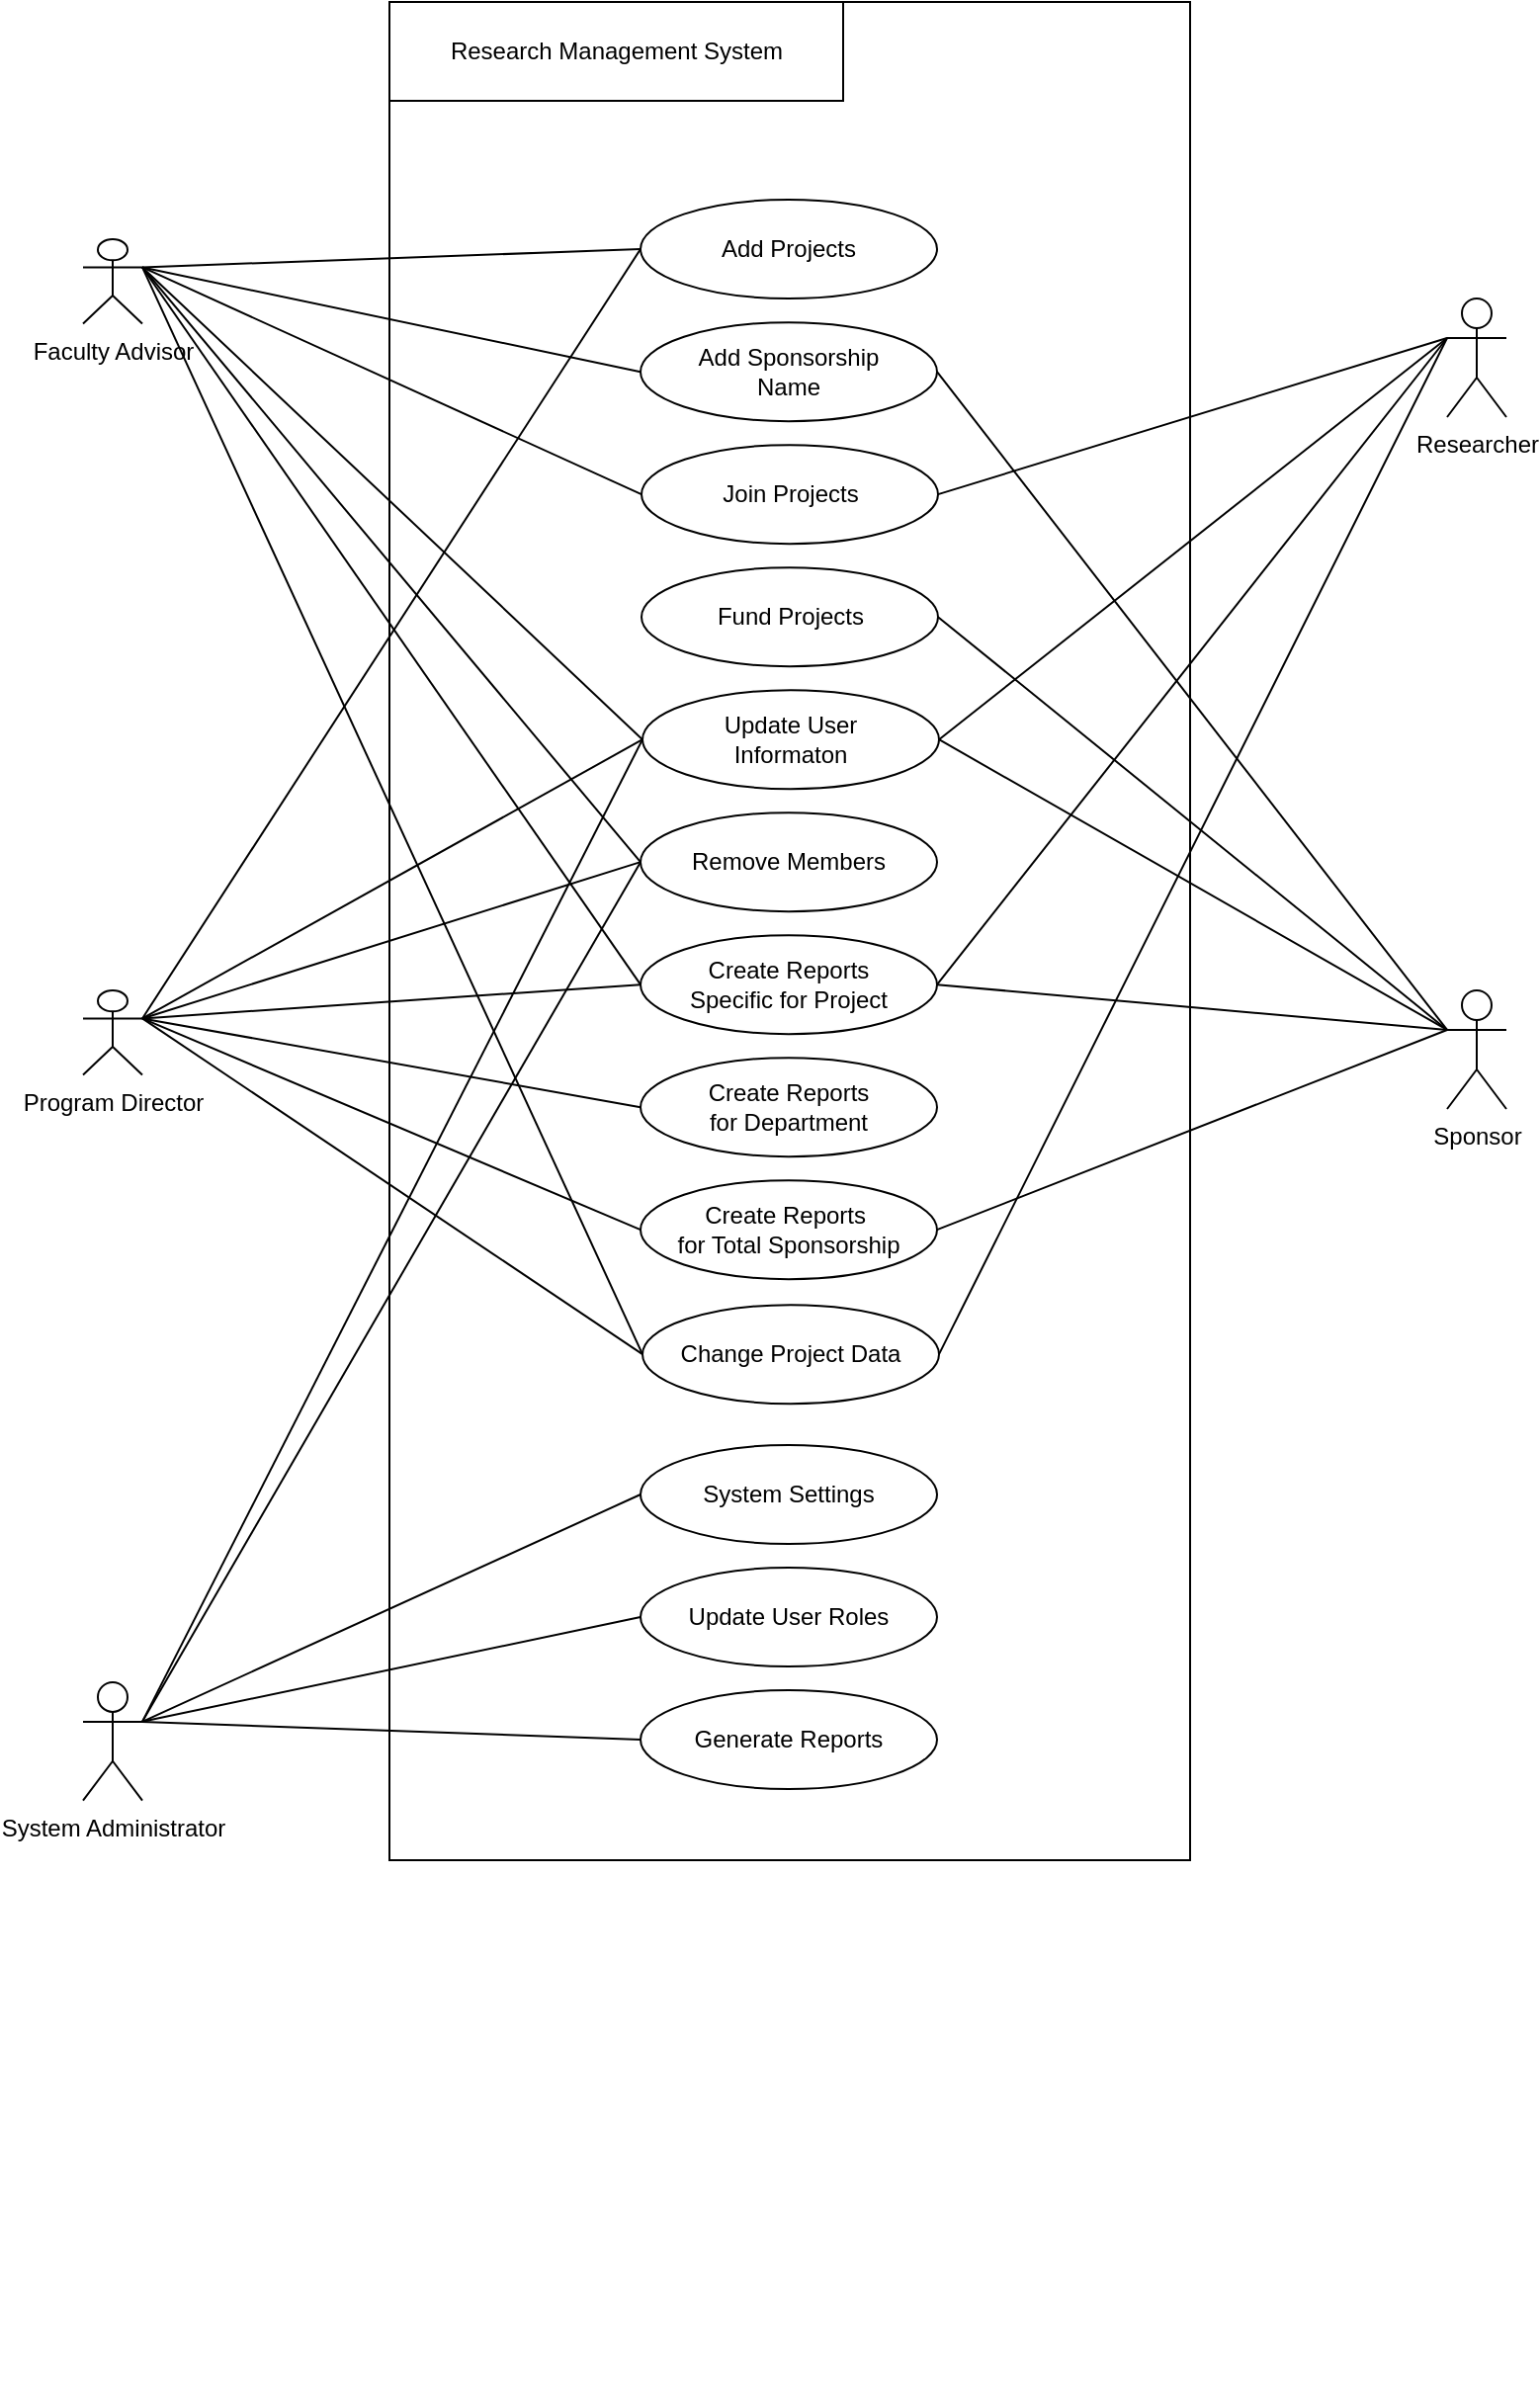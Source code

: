 <mxfile version="24.7.8">
  <diagram name="Page-1" id="pCsZuaA5z1JTF7aSOXdf">
    <mxGraphModel dx="2314" dy="1196" grid="1" gridSize="10" guides="1" tooltips="1" connect="1" arrows="1" fold="1" page="1" pageScale="1" pageWidth="850" pageHeight="1100" math="0" shadow="0">
      <root>
        <mxCell id="0" />
        <mxCell id="1" parent="0" />
        <mxCell id="Pm5u3H1z8by2jEkY2p9G-5" value="" style="group" parent="1" vertex="1" connectable="0">
          <mxGeometry x="275" width="405" height="1100" as="geometry" />
        </mxCell>
        <mxCell id="Pm5u3H1z8by2jEkY2p9G-2" value="" style="rounded=0;whiteSpace=wrap;html=1;" parent="Pm5u3H1z8by2jEkY2p9G-5" vertex="1">
          <mxGeometry width="405" height="940" as="geometry" />
        </mxCell>
        <mxCell id="Pm5u3H1z8by2jEkY2p9G-4" value="Research Management System" style="rounded=0;whiteSpace=wrap;html=1;" parent="Pm5u3H1z8by2jEkY2p9G-5" vertex="1">
          <mxGeometry width="229.5" height="50" as="geometry" />
        </mxCell>
        <mxCell id="2xes0_FK-Emr16ivV42R-11" style="edgeStyle=orthogonalEdgeStyle;rounded=0;orthogonalLoop=1;jettySize=auto;html=1;exitX=0.5;exitY=1;exitDx=0;exitDy=0;" parent="Pm5u3H1z8by2jEkY2p9G-5" edge="1">
          <mxGeometry relative="1" as="geometry">
            <mxPoint x="201.25" y="738.699" as="sourcePoint" />
            <mxPoint x="201.25" y="738.699" as="targetPoint" />
          </mxGeometry>
        </mxCell>
        <mxCell id="2xes0_FK-Emr16ivV42R-17" value="Add Projects" style="ellipse;whiteSpace=wrap;html=1;" parent="Pm5u3H1z8by2jEkY2p9G-5" vertex="1">
          <mxGeometry x="127" y="99.999" width="150" height="50" as="geometry" />
        </mxCell>
        <mxCell id="2xes0_FK-Emr16ivV42R-21" value="Add Sponsorship&lt;div&gt;Name&lt;/div&gt;" style="ellipse;whiteSpace=wrap;html=1;" parent="Pm5u3H1z8by2jEkY2p9G-5" vertex="1">
          <mxGeometry x="127.0" y="162.08" width="150" height="50" as="geometry" />
        </mxCell>
        <mxCell id="2xes0_FK-Emr16ivV42R-22" value="Join Projects" style="ellipse;whiteSpace=wrap;html=1;" parent="Pm5u3H1z8by2jEkY2p9G-5" vertex="1">
          <mxGeometry x="127.5" y="224.08" width="150" height="50" as="geometry" />
        </mxCell>
        <mxCell id="2xes0_FK-Emr16ivV42R-23" value="Fund Projects" style="ellipse;whiteSpace=wrap;html=1;" parent="Pm5u3H1z8by2jEkY2p9G-5" vertex="1">
          <mxGeometry x="127.5" y="286.08" width="150" height="50" as="geometry" />
        </mxCell>
        <mxCell id="2xes0_FK-Emr16ivV42R-24" value="Update User&lt;div&gt;Informaton&lt;/div&gt;" style="ellipse;whiteSpace=wrap;html=1;" parent="Pm5u3H1z8by2jEkY2p9G-5" vertex="1">
          <mxGeometry x="128" y="348.08" width="150" height="50" as="geometry" />
        </mxCell>
        <mxCell id="2xes0_FK-Emr16ivV42R-25" value="Remove Members" style="ellipse;whiteSpace=wrap;html=1;" parent="Pm5u3H1z8by2jEkY2p9G-5" vertex="1">
          <mxGeometry x="127" y="410.08" width="150" height="50" as="geometry" />
        </mxCell>
        <mxCell id="2xes0_FK-Emr16ivV42R-26" value="Create Reports&lt;div&gt;Specific for Project&lt;/div&gt;" style="ellipse;whiteSpace=wrap;html=1;" parent="Pm5u3H1z8by2jEkY2p9G-5" vertex="1">
          <mxGeometry x="127" y="472.08" width="150" height="50" as="geometry" />
        </mxCell>
        <mxCell id="2xes0_FK-Emr16ivV42R-27" value="Create Reports&lt;div&gt;for Department&lt;/div&gt;" style="ellipse;whiteSpace=wrap;html=1;" parent="Pm5u3H1z8by2jEkY2p9G-5" vertex="1">
          <mxGeometry x="127.0" y="534.08" width="150" height="50" as="geometry" />
        </mxCell>
        <mxCell id="2xes0_FK-Emr16ivV42R-28" value="Create Reports&amp;nbsp;&lt;div&gt;for Total Sponsorship&lt;/div&gt;" style="ellipse;whiteSpace=wrap;html=1;" parent="Pm5u3H1z8by2jEkY2p9G-5" vertex="1">
          <mxGeometry x="127.0" y="596.08" width="150" height="50" as="geometry" />
        </mxCell>
        <mxCell id="2xes0_FK-Emr16ivV42R-30" style="edgeStyle=orthogonalEdgeStyle;rounded=0;orthogonalLoop=1;jettySize=auto;html=1;exitX=0.5;exitY=1;exitDx=0;exitDy=0;" parent="Pm5u3H1z8by2jEkY2p9G-5" edge="1">
          <mxGeometry relative="1" as="geometry">
            <mxPoint x="201.25" y="873.619" as="sourcePoint" />
            <mxPoint x="201.25" y="873.619" as="targetPoint" />
          </mxGeometry>
        </mxCell>
        <mxCell id="2xes0_FK-Emr16ivV42R-31" value="Change Project Data" style="ellipse;whiteSpace=wrap;html=1;" parent="Pm5u3H1z8by2jEkY2p9G-5" vertex="1">
          <mxGeometry x="128" y="659.08" width="150" height="50" as="geometry" />
        </mxCell>
        <mxCell id="2xes0_FK-Emr16ivV42R-34" value="System Settings" style="ellipse;whiteSpace=wrap;html=1;" parent="Pm5u3H1z8by2jEkY2p9G-5" vertex="1">
          <mxGeometry x="127" y="730" width="150" height="50" as="geometry" />
        </mxCell>
        <mxCell id="2xes0_FK-Emr16ivV42R-35" style="edgeStyle=orthogonalEdgeStyle;rounded=0;orthogonalLoop=1;jettySize=auto;html=1;exitX=0.5;exitY=1;exitDx=0;exitDy=0;" parent="Pm5u3H1z8by2jEkY2p9G-5" edge="1">
          <mxGeometry relative="1" as="geometry">
            <mxPoint x="200.25" y="813.619" as="sourcePoint" />
            <mxPoint x="200.25" y="813.619" as="targetPoint" />
          </mxGeometry>
        </mxCell>
        <mxCell id="2xes0_FK-Emr16ivV42R-36" style="edgeStyle=orthogonalEdgeStyle;rounded=0;orthogonalLoop=1;jettySize=auto;html=1;exitX=0.5;exitY=1;exitDx=0;exitDy=0;" parent="Pm5u3H1z8by2jEkY2p9G-5" edge="1">
          <mxGeometry relative="1" as="geometry">
            <mxPoint x="196.75" y="1197.619" as="sourcePoint" />
            <mxPoint x="196.75" y="1197.619" as="targetPoint" />
          </mxGeometry>
        </mxCell>
        <mxCell id="2xes0_FK-Emr16ivV42R-37" value="Update User Roles" style="ellipse;whiteSpace=wrap;html=1;" parent="Pm5u3H1z8by2jEkY2p9G-5" vertex="1">
          <mxGeometry x="127" y="792" width="150" height="50" as="geometry" />
        </mxCell>
        <mxCell id="2xes0_FK-Emr16ivV42R-38" value="Generate Reports" style="ellipse;whiteSpace=wrap;html=1;" parent="Pm5u3H1z8by2jEkY2p9G-5" vertex="1">
          <mxGeometry x="127" y="854" width="150" height="50" as="geometry" />
        </mxCell>
        <mxCell id="Pm5u3H1z8by2jEkY2p9G-1" value="Researcher" style="shape=umlActor;verticalLabelPosition=bottom;verticalAlign=top;html=1;outlineConnect=0;" parent="1" vertex="1">
          <mxGeometry x="810" y="150" width="30" height="60" as="geometry" />
        </mxCell>
        <mxCell id="2xes0_FK-Emr16ivV42R-2" value="Faculty Advisor&lt;br&gt;&lt;div&gt;&lt;br&gt;&lt;/div&gt;" style="shape=umlActor;verticalLabelPosition=bottom;verticalAlign=top;html=1;outlineConnect=0;" parent="1" vertex="1">
          <mxGeometry x="120" y="120.004" width="30" height="42.712" as="geometry" />
        </mxCell>
        <mxCell id="2xes0_FK-Emr16ivV42R-5" value="System Administrator" style="shape=umlActor;verticalLabelPosition=bottom;verticalAlign=top;html=1;outlineConnect=0;" parent="1" vertex="1">
          <mxGeometry x="120" y="850" width="30" height="59.83" as="geometry" />
        </mxCell>
        <mxCell id="XsYN3WBrvLkg4Awm20ru-3" value="&lt;div&gt;Program Director&lt;/div&gt;" style="shape=umlActor;verticalLabelPosition=bottom;verticalAlign=top;html=1;outlineConnect=0;" vertex="1" parent="1">
          <mxGeometry x="120" y="500.004" width="30" height="42.712" as="geometry" />
        </mxCell>
        <mxCell id="XsYN3WBrvLkg4Awm20ru-4" value="" style="endArrow=none;html=1;rounded=0;exitX=1;exitY=0.333;exitDx=0;exitDy=0;exitPerimeter=0;entryX=0;entryY=0.5;entryDx=0;entryDy=0;" edge="1" parent="1" source="2xes0_FK-Emr16ivV42R-2" target="2xes0_FK-Emr16ivV42R-17">
          <mxGeometry width="50" height="50" relative="1" as="geometry">
            <mxPoint x="190" y="140" as="sourcePoint" />
            <mxPoint x="240" y="90" as="targetPoint" />
          </mxGeometry>
        </mxCell>
        <mxCell id="XsYN3WBrvLkg4Awm20ru-5" value="" style="endArrow=none;html=1;rounded=0;exitX=1;exitY=0.333;exitDx=0;exitDy=0;exitPerimeter=0;entryX=0;entryY=0.5;entryDx=0;entryDy=0;" edge="1" parent="1" source="2xes0_FK-Emr16ivV42R-2" target="2xes0_FK-Emr16ivV42R-21">
          <mxGeometry width="50" height="50" relative="1" as="geometry">
            <mxPoint x="160" y="144" as="sourcePoint" />
            <mxPoint x="412" y="135" as="targetPoint" />
          </mxGeometry>
        </mxCell>
        <mxCell id="XsYN3WBrvLkg4Awm20ru-6" value="Sponsor" style="shape=umlActor;verticalLabelPosition=bottom;verticalAlign=top;html=1;outlineConnect=0;" vertex="1" parent="1">
          <mxGeometry x="810" y="500" width="30" height="60" as="geometry" />
        </mxCell>
        <mxCell id="XsYN3WBrvLkg4Awm20ru-7" value="" style="endArrow=none;html=1;rounded=0;exitX=1;exitY=0.333;exitDx=0;exitDy=0;exitPerimeter=0;entryX=0;entryY=0.5;entryDx=0;entryDy=0;" edge="1" parent="1" source="2xes0_FK-Emr16ivV42R-2" target="2xes0_FK-Emr16ivV42R-22">
          <mxGeometry width="50" height="50" relative="1" as="geometry">
            <mxPoint x="160" y="144" as="sourcePoint" />
            <mxPoint x="412" y="197" as="targetPoint" />
          </mxGeometry>
        </mxCell>
        <mxCell id="XsYN3WBrvLkg4Awm20ru-8" value="" style="endArrow=none;html=1;rounded=0;exitX=0;exitY=0.333;exitDx=0;exitDy=0;exitPerimeter=0;entryX=1;entryY=0.5;entryDx=0;entryDy=0;" edge="1" parent="1" source="Pm5u3H1z8by2jEkY2p9G-1" target="2xes0_FK-Emr16ivV42R-22">
          <mxGeometry width="50" height="50" relative="1" as="geometry">
            <mxPoint x="160" y="144" as="sourcePoint" />
            <mxPoint x="413" y="259" as="targetPoint" />
          </mxGeometry>
        </mxCell>
        <mxCell id="XsYN3WBrvLkg4Awm20ru-9" value="" style="endArrow=none;html=1;rounded=0;exitX=0;exitY=0.333;exitDx=0;exitDy=0;exitPerimeter=0;entryX=1;entryY=0.5;entryDx=0;entryDy=0;" edge="1" parent="1" source="XsYN3WBrvLkg4Awm20ru-6" target="2xes0_FK-Emr16ivV42R-23">
          <mxGeometry width="50" height="50" relative="1" as="geometry">
            <mxPoint x="820" y="180" as="sourcePoint" />
            <mxPoint x="563" y="259" as="targetPoint" />
          </mxGeometry>
        </mxCell>
        <mxCell id="XsYN3WBrvLkg4Awm20ru-10" value="" style="endArrow=none;html=1;rounded=0;exitX=1;exitY=0.5;exitDx=0;exitDy=0;entryX=0;entryY=0.333;entryDx=0;entryDy=0;entryPerimeter=0;" edge="1" parent="1" source="2xes0_FK-Emr16ivV42R-24" target="Pm5u3H1z8by2jEkY2p9G-1">
          <mxGeometry width="50" height="50" relative="1" as="geometry">
            <mxPoint x="820" y="520" as="sourcePoint" />
            <mxPoint x="563" y="321" as="targetPoint" />
          </mxGeometry>
        </mxCell>
        <mxCell id="XsYN3WBrvLkg4Awm20ru-11" value="" style="endArrow=none;html=1;rounded=0;exitX=0;exitY=0.5;exitDx=0;exitDy=0;entryX=1;entryY=0.333;entryDx=0;entryDy=0;entryPerimeter=0;" edge="1" parent="1" source="2xes0_FK-Emr16ivV42R-24" target="2xes0_FK-Emr16ivV42R-2">
          <mxGeometry width="50" height="50" relative="1" as="geometry">
            <mxPoint x="563" y="383" as="sourcePoint" />
            <mxPoint x="820" y="180" as="targetPoint" />
          </mxGeometry>
        </mxCell>
        <mxCell id="XsYN3WBrvLkg4Awm20ru-12" value="" style="endArrow=none;html=1;rounded=0;exitX=0;exitY=0.5;exitDx=0;exitDy=0;entryX=1;entryY=0.333;entryDx=0;entryDy=0;entryPerimeter=0;" edge="1" parent="1" source="2xes0_FK-Emr16ivV42R-25" target="2xes0_FK-Emr16ivV42R-2">
          <mxGeometry width="50" height="50" relative="1" as="geometry">
            <mxPoint x="413" y="383" as="sourcePoint" />
            <mxPoint x="160" y="240" as="targetPoint" />
          </mxGeometry>
        </mxCell>
        <mxCell id="XsYN3WBrvLkg4Awm20ru-13" value="" style="endArrow=none;html=1;rounded=0;entryX=1;entryY=0.333;entryDx=0;entryDy=0;entryPerimeter=0;exitX=0;exitY=0.5;exitDx=0;exitDy=0;" edge="1" parent="1" source="2xes0_FK-Emr16ivV42R-26" target="XsYN3WBrvLkg4Awm20ru-3">
          <mxGeometry width="50" height="50" relative="1" as="geometry">
            <mxPoint x="235" y="456.189" as="sourcePoint" />
            <mxPoint x="120" y="320" as="targetPoint" />
          </mxGeometry>
        </mxCell>
        <mxCell id="XsYN3WBrvLkg4Awm20ru-14" value="" style="endArrow=none;html=1;rounded=0;exitX=0;exitY=0.5;exitDx=0;exitDy=0;entryX=1;entryY=0.333;entryDx=0;entryDy=0;entryPerimeter=0;" edge="1" parent="1" source="2xes0_FK-Emr16ivV42R-26" target="2xes0_FK-Emr16ivV42R-2">
          <mxGeometry width="50" height="50" relative="1" as="geometry">
            <mxPoint x="412" y="507" as="sourcePoint" />
            <mxPoint x="130" y="280" as="targetPoint" />
          </mxGeometry>
        </mxCell>
        <mxCell id="XsYN3WBrvLkg4Awm20ru-15" value="" style="endArrow=none;html=1;rounded=0;exitX=0;exitY=0.5;exitDx=0;exitDy=0;entryX=1;entryY=0.333;entryDx=0;entryDy=0;entryPerimeter=0;" edge="1" parent="1" source="2xes0_FK-Emr16ivV42R-27" target="XsYN3WBrvLkg4Awm20ru-3">
          <mxGeometry width="50" height="50" relative="1" as="geometry">
            <mxPoint x="412" y="507" as="sourcePoint" />
            <mxPoint x="160" y="140" as="targetPoint" />
          </mxGeometry>
        </mxCell>
        <mxCell id="XsYN3WBrvLkg4Awm20ru-16" value="" style="endArrow=none;html=1;rounded=0;entryX=1;entryY=0.5;entryDx=0;entryDy=0;exitX=0;exitY=0.333;exitDx=0;exitDy=0;exitPerimeter=0;" edge="1" parent="1" source="XsYN3WBrvLkg4Awm20ru-6" target="2xes0_FK-Emr16ivV42R-28">
          <mxGeometry width="50" height="50" relative="1" as="geometry">
            <mxPoint x="760" y="580" as="sourcePoint" />
            <mxPoint x="563" y="321" as="targetPoint" />
          </mxGeometry>
        </mxCell>
        <mxCell id="XsYN3WBrvLkg4Awm20ru-17" value="" style="endArrow=none;html=1;rounded=0;entryX=1;entryY=0.5;entryDx=0;entryDy=0;exitX=0;exitY=0.333;exitDx=0;exitDy=0;exitPerimeter=0;" edge="1" parent="1" source="XsYN3WBrvLkg4Awm20ru-6" target="2xes0_FK-Emr16ivV42R-26">
          <mxGeometry width="50" height="50" relative="1" as="geometry">
            <mxPoint x="810" y="510" as="sourcePoint" />
            <mxPoint x="562" y="631" as="targetPoint" />
          </mxGeometry>
        </mxCell>
        <mxCell id="XsYN3WBrvLkg4Awm20ru-18" value="" style="endArrow=none;html=1;rounded=0;entryX=1;entryY=0.5;entryDx=0;entryDy=0;exitX=0;exitY=0.333;exitDx=0;exitDy=0;exitPerimeter=0;" edge="1" parent="1" source="XsYN3WBrvLkg4Awm20ru-6" target="2xes0_FK-Emr16ivV42R-24">
          <mxGeometry width="50" height="50" relative="1" as="geometry">
            <mxPoint x="810" y="510" as="sourcePoint" />
            <mxPoint x="563" y="321" as="targetPoint" />
          </mxGeometry>
        </mxCell>
        <mxCell id="XsYN3WBrvLkg4Awm20ru-19" value="" style="endArrow=none;html=1;rounded=0;entryX=0;entryY=0.5;entryDx=0;entryDy=0;exitX=1;exitY=0.333;exitDx=0;exitDy=0;exitPerimeter=0;" edge="1" parent="1" source="XsYN3WBrvLkg4Awm20ru-3" target="2xes0_FK-Emr16ivV42R-24">
          <mxGeometry width="50" height="50" relative="1" as="geometry">
            <mxPoint x="820" y="520" as="sourcePoint" />
            <mxPoint x="563" y="383" as="targetPoint" />
          </mxGeometry>
        </mxCell>
        <mxCell id="XsYN3WBrvLkg4Awm20ru-20" value="" style="endArrow=none;html=1;rounded=0;exitX=0;exitY=0.5;exitDx=0;exitDy=0;entryX=1;entryY=0.333;entryDx=0;entryDy=0;entryPerimeter=0;" edge="1" parent="1" source="2xes0_FK-Emr16ivV42R-25" target="XsYN3WBrvLkg4Awm20ru-3">
          <mxGeometry width="50" height="50" relative="1" as="geometry">
            <mxPoint x="412" y="569" as="sourcePoint" />
            <mxPoint x="160" y="510" as="targetPoint" />
          </mxGeometry>
        </mxCell>
        <mxCell id="XsYN3WBrvLkg4Awm20ru-21" value="" style="endArrow=none;html=1;rounded=0;exitX=0;exitY=0.5;exitDx=0;exitDy=0;entryX=1;entryY=0.333;entryDx=0;entryDy=0;entryPerimeter=0;" edge="1" parent="1" source="2xes0_FK-Emr16ivV42R-25" target="2xes0_FK-Emr16ivV42R-5">
          <mxGeometry width="50" height="50" relative="1" as="geometry">
            <mxPoint x="412" y="445" as="sourcePoint" />
            <mxPoint x="160" y="524" as="targetPoint" />
          </mxGeometry>
        </mxCell>
        <mxCell id="XsYN3WBrvLkg4Awm20ru-22" value="" style="endArrow=none;html=1;rounded=0;exitX=0;exitY=0.5;exitDx=0;exitDy=0;entryX=1;entryY=0.333;entryDx=0;entryDy=0;entryPerimeter=0;" edge="1" parent="1" source="2xes0_FK-Emr16ivV42R-24" target="2xes0_FK-Emr16ivV42R-5">
          <mxGeometry width="50" height="50" relative="1" as="geometry">
            <mxPoint x="412" y="445" as="sourcePoint" />
            <mxPoint x="160" y="880" as="targetPoint" />
          </mxGeometry>
        </mxCell>
        <mxCell id="XsYN3WBrvLkg4Awm20ru-23" value="" style="endArrow=none;html=1;rounded=0;exitX=0;exitY=0.5;exitDx=0;exitDy=0;entryX=1;entryY=0.333;entryDx=0;entryDy=0;entryPerimeter=0;" edge="1" parent="1" source="2xes0_FK-Emr16ivV42R-34" target="2xes0_FK-Emr16ivV42R-5">
          <mxGeometry width="50" height="50" relative="1" as="geometry">
            <mxPoint x="413" y="383" as="sourcePoint" />
            <mxPoint x="160" y="880" as="targetPoint" />
          </mxGeometry>
        </mxCell>
        <mxCell id="XsYN3WBrvLkg4Awm20ru-24" value="" style="endArrow=none;html=1;rounded=0;exitX=0;exitY=0.5;exitDx=0;exitDy=0;entryX=1;entryY=0.333;entryDx=0;entryDy=0;entryPerimeter=0;" edge="1" parent="1" source="2xes0_FK-Emr16ivV42R-37" target="2xes0_FK-Emr16ivV42R-5">
          <mxGeometry width="50" height="50" relative="1" as="geometry">
            <mxPoint x="413" y="880" as="sourcePoint" />
            <mxPoint x="160" y="880" as="targetPoint" />
          </mxGeometry>
        </mxCell>
        <mxCell id="XsYN3WBrvLkg4Awm20ru-25" value="" style="endArrow=none;html=1;rounded=0;exitX=0;exitY=0.5;exitDx=0;exitDy=0;" edge="1" parent="1" source="2xes0_FK-Emr16ivV42R-38">
          <mxGeometry width="50" height="50" relative="1" as="geometry">
            <mxPoint x="413" y="942" as="sourcePoint" />
            <mxPoint x="150" y="870" as="targetPoint" />
          </mxGeometry>
        </mxCell>
        <mxCell id="XsYN3WBrvLkg4Awm20ru-26" value="" style="endArrow=none;html=1;rounded=0;exitX=1;exitY=0.5;exitDx=0;exitDy=0;" edge="1" parent="1" source="2xes0_FK-Emr16ivV42R-26">
          <mxGeometry width="50" height="50" relative="1" as="geometry">
            <mxPoint x="563" y="383" as="sourcePoint" />
            <mxPoint x="810" y="170" as="targetPoint" />
          </mxGeometry>
        </mxCell>
        <mxCell id="XsYN3WBrvLkg4Awm20ru-27" value="" style="endArrow=none;html=1;rounded=0;exitX=0;exitY=0.5;exitDx=0;exitDy=0;entryX=1;entryY=0.333;entryDx=0;entryDy=0;entryPerimeter=0;" edge="1" parent="1" source="2xes0_FK-Emr16ivV42R-28" target="XsYN3WBrvLkg4Awm20ru-3">
          <mxGeometry width="50" height="50" relative="1" as="geometry">
            <mxPoint x="412" y="569" as="sourcePoint" />
            <mxPoint x="160" y="524" as="targetPoint" />
          </mxGeometry>
        </mxCell>
        <mxCell id="XsYN3WBrvLkg4Awm20ru-28" value="" style="endArrow=none;html=1;rounded=0;entryX=0;entryY=0.5;entryDx=0;entryDy=0;exitX=1;exitY=0.333;exitDx=0;exitDy=0;exitPerimeter=0;" edge="1" parent="1" source="XsYN3WBrvLkg4Awm20ru-3" target="2xes0_FK-Emr16ivV42R-17">
          <mxGeometry width="50" height="50" relative="1" as="geometry">
            <mxPoint x="110" y="410" as="sourcePoint" />
            <mxPoint x="413" y="383" as="targetPoint" />
          </mxGeometry>
        </mxCell>
        <mxCell id="XsYN3WBrvLkg4Awm20ru-29" value="" style="endArrow=none;html=1;rounded=0;entryX=1;entryY=0.5;entryDx=0;entryDy=0;exitX=0;exitY=0.333;exitDx=0;exitDy=0;exitPerimeter=0;" edge="1" parent="1" source="XsYN3WBrvLkg4Awm20ru-6" target="2xes0_FK-Emr16ivV42R-21">
          <mxGeometry width="50" height="50" relative="1" as="geometry">
            <mxPoint x="810" y="550" as="sourcePoint" />
            <mxPoint x="563" y="383" as="targetPoint" />
          </mxGeometry>
        </mxCell>
        <mxCell id="XsYN3WBrvLkg4Awm20ru-30" value="" style="endArrow=none;html=1;rounded=0;exitX=1;exitY=0.333;exitDx=0;exitDy=0;exitPerimeter=0;entryX=0;entryY=0.5;entryDx=0;entryDy=0;" edge="1" parent="1" source="2xes0_FK-Emr16ivV42R-2" target="2xes0_FK-Emr16ivV42R-31">
          <mxGeometry width="50" height="50" relative="1" as="geometry">
            <mxPoint x="160" y="144" as="sourcePoint" />
            <mxPoint x="412" y="135" as="targetPoint" />
          </mxGeometry>
        </mxCell>
        <mxCell id="XsYN3WBrvLkg4Awm20ru-31" value="" style="endArrow=none;html=1;rounded=0;exitX=0;exitY=0.333;exitDx=0;exitDy=0;exitPerimeter=0;entryX=1;entryY=0.5;entryDx=0;entryDy=0;" edge="1" parent="1" source="Pm5u3H1z8by2jEkY2p9G-1" target="2xes0_FK-Emr16ivV42R-31">
          <mxGeometry width="50" height="50" relative="1" as="geometry">
            <mxPoint x="160" y="144" as="sourcePoint" />
            <mxPoint x="413" y="694" as="targetPoint" />
          </mxGeometry>
        </mxCell>
        <mxCell id="XsYN3WBrvLkg4Awm20ru-32" value="" style="endArrow=none;html=1;rounded=0;exitX=0;exitY=0.5;exitDx=0;exitDy=0;entryX=1;entryY=0.333;entryDx=0;entryDy=0;entryPerimeter=0;" edge="1" parent="1" source="2xes0_FK-Emr16ivV42R-31" target="XsYN3WBrvLkg4Awm20ru-3">
          <mxGeometry width="50" height="50" relative="1" as="geometry">
            <mxPoint x="820" y="180" as="sourcePoint" />
            <mxPoint x="563" y="694" as="targetPoint" />
          </mxGeometry>
        </mxCell>
      </root>
    </mxGraphModel>
  </diagram>
</mxfile>
